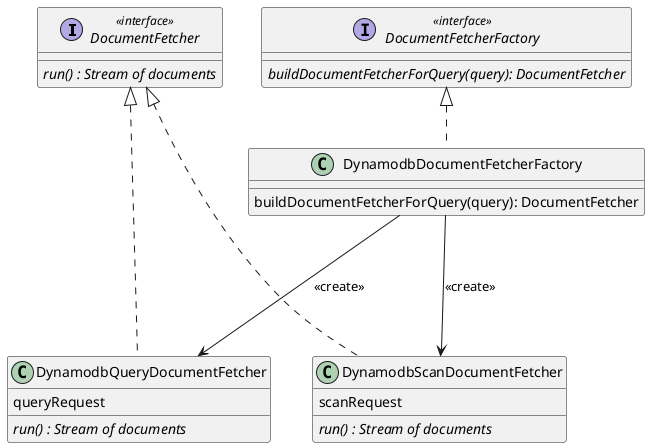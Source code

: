 @startuml

interface  DocumentFetcher <<interface>> {
{abstract} run() : Stream of documents
}

interface  DocumentFetcherFactory <<interface>> {
{abstract} buildDocumentFetcherForQuery(query): DocumentFetcher
}

class DynamodbQueryDocumentFetcher{
queryRequest
{abstract} run() : Stream of documents
}

class DynamodbScanDocumentFetcher{
scanRequest
{abstract} run() : Stream of documents
}

class DynamodbDocumentFetcherFactory{
buildDocumentFetcherForQuery(query): DocumentFetcher
}
DocumentFetcher <|.... DynamodbQueryDocumentFetcher
DocumentFetcher <|.... DynamodbScanDocumentFetcher
DocumentFetcherFactory <|.. DynamodbDocumentFetcherFactory
DynamodbDocumentFetcherFactory ---> DynamodbQueryDocumentFetcher: <<create>>
DynamodbDocumentFetcherFactory ---> DynamodbScanDocumentFetcher: <<create>>

@enduml

